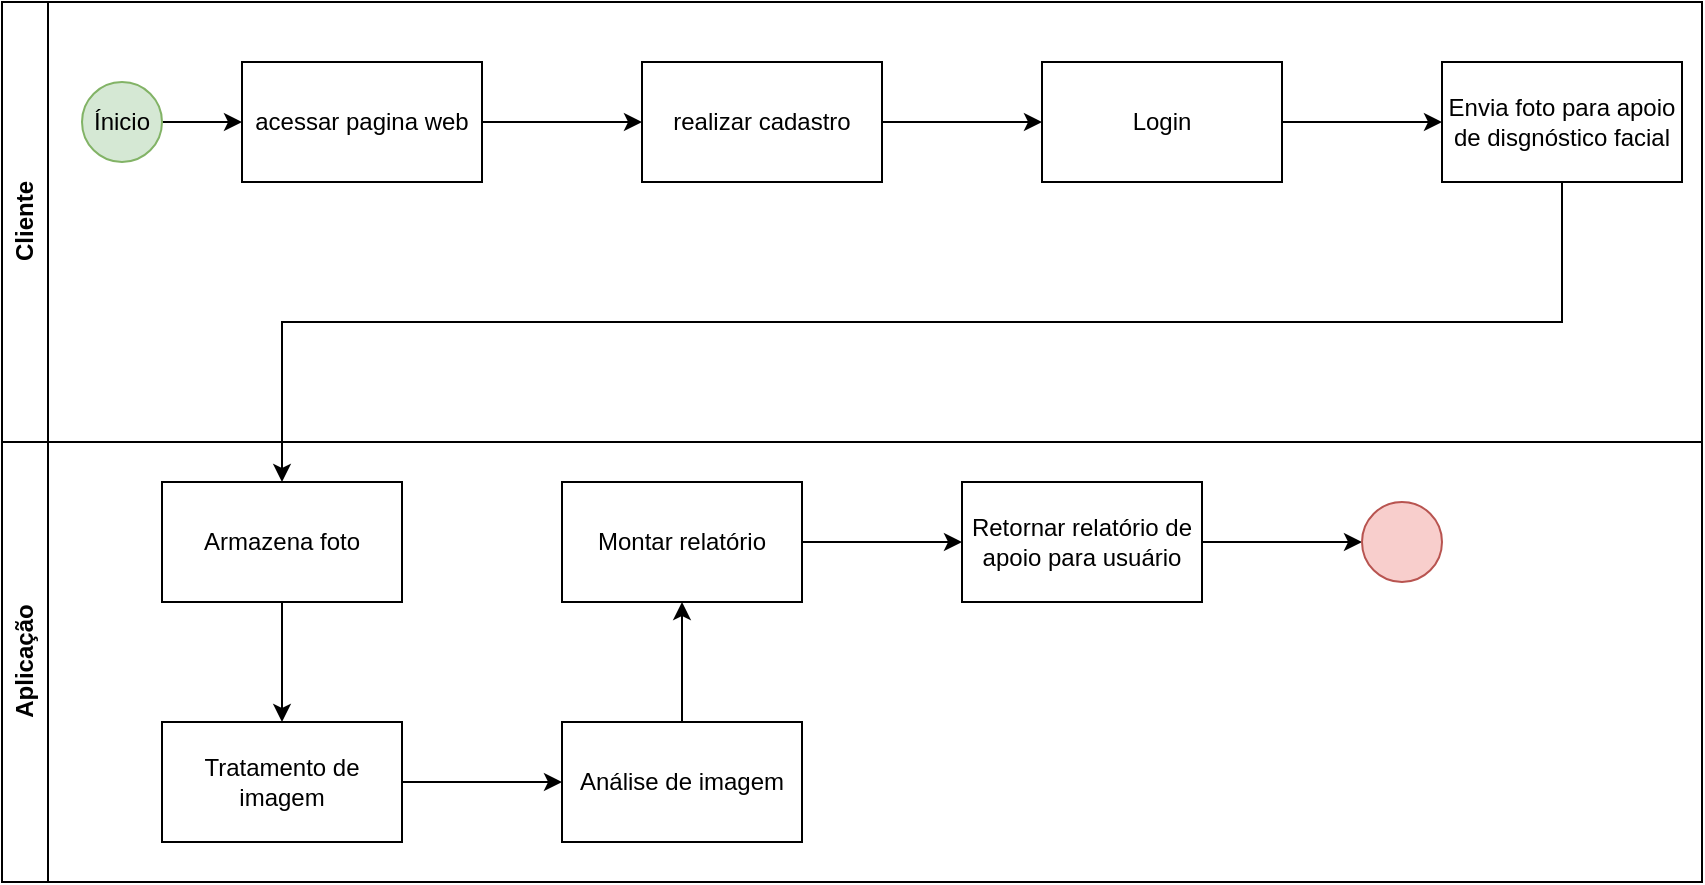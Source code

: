 <mxfile version="24.2.7" type="device">
  <diagram name="Page-1" id="14t1qRnMS6yAmU0yy7X9">
    <mxGraphModel dx="1434" dy="738" grid="1" gridSize="10" guides="1" tooltips="1" connect="1" arrows="1" fold="1" page="1" pageScale="1" pageWidth="850" pageHeight="1100" math="0" shadow="0">
      <root>
        <mxCell id="0" />
        <mxCell id="1" parent="0" />
        <mxCell id="Jrv7y6GAex2TZFwnVSJi-3" value="" style="edgeStyle=orthogonalEdgeStyle;rounded=0;orthogonalLoop=1;jettySize=auto;html=1;" parent="1" source="Jrv7y6GAex2TZFwnVSJi-1" target="Jrv7y6GAex2TZFwnVSJi-2" edge="1">
          <mxGeometry relative="1" as="geometry" />
        </mxCell>
        <mxCell id="Jrv7y6GAex2TZFwnVSJi-1" value="Ínicio" style="ellipse;whiteSpace=wrap;html=1;aspect=fixed;fillColor=#d5e8d4;strokeColor=#82b366;" parent="1" vertex="1">
          <mxGeometry x="40" y="40" width="40" height="40" as="geometry" />
        </mxCell>
        <mxCell id="Jrv7y6GAex2TZFwnVSJi-6" value="" style="edgeStyle=orthogonalEdgeStyle;rounded=0;orthogonalLoop=1;jettySize=auto;html=1;" parent="1" source="Jrv7y6GAex2TZFwnVSJi-2" target="Jrv7y6GAex2TZFwnVSJi-5" edge="1">
          <mxGeometry relative="1" as="geometry" />
        </mxCell>
        <mxCell id="Jrv7y6GAex2TZFwnVSJi-2" value="acessar pagina web" style="whiteSpace=wrap;html=1;" parent="1" vertex="1">
          <mxGeometry x="120" y="30" width="120" height="60" as="geometry" />
        </mxCell>
        <mxCell id="Jrv7y6GAex2TZFwnVSJi-4" value="Cliente" style="swimlane;horizontal=0;whiteSpace=wrap;html=1;" parent="1" vertex="1">
          <mxGeometry width="850" height="220" as="geometry" />
        </mxCell>
        <mxCell id="Jrv7y6GAex2TZFwnVSJi-11" value="" style="edgeStyle=orthogonalEdgeStyle;rounded=0;orthogonalLoop=1;jettySize=auto;html=1;" parent="Jrv7y6GAex2TZFwnVSJi-4" source="Jrv7y6GAex2TZFwnVSJi-5" target="Jrv7y6GAex2TZFwnVSJi-10" edge="1">
          <mxGeometry relative="1" as="geometry" />
        </mxCell>
        <mxCell id="Jrv7y6GAex2TZFwnVSJi-5" value="realizar cadastro" style="whiteSpace=wrap;html=1;" parent="Jrv7y6GAex2TZFwnVSJi-4" vertex="1">
          <mxGeometry x="320" y="30" width="120" height="60" as="geometry" />
        </mxCell>
        <mxCell id="Jrv7y6GAex2TZFwnVSJi-13" value="" style="edgeStyle=orthogonalEdgeStyle;rounded=0;orthogonalLoop=1;jettySize=auto;html=1;" parent="Jrv7y6GAex2TZFwnVSJi-4" source="Jrv7y6GAex2TZFwnVSJi-10" target="Jrv7y6GAex2TZFwnVSJi-12" edge="1">
          <mxGeometry relative="1" as="geometry" />
        </mxCell>
        <mxCell id="Jrv7y6GAex2TZFwnVSJi-10" value="Login" style="whiteSpace=wrap;html=1;" parent="Jrv7y6GAex2TZFwnVSJi-4" vertex="1">
          <mxGeometry x="520" y="30" width="120" height="60" as="geometry" />
        </mxCell>
        <mxCell id="Jrv7y6GAex2TZFwnVSJi-12" value="Envia foto para apoio de disgnóstico facial" style="whiteSpace=wrap;html=1;" parent="Jrv7y6GAex2TZFwnVSJi-4" vertex="1">
          <mxGeometry x="720" y="30" width="120" height="60" as="geometry" />
        </mxCell>
        <mxCell id="Jrv7y6GAex2TZFwnVSJi-16" value="Aplicação" style="swimlane;horizontal=0;whiteSpace=wrap;html=1;" parent="1" vertex="1">
          <mxGeometry y="220" width="850" height="220" as="geometry" />
        </mxCell>
        <mxCell id="Jrv7y6GAex2TZFwnVSJi-27" value="" style="edgeStyle=orthogonalEdgeStyle;rounded=0;orthogonalLoop=1;jettySize=auto;html=1;" parent="Jrv7y6GAex2TZFwnVSJi-16" source="Jrv7y6GAex2TZFwnVSJi-23" target="Jrv7y6GAex2TZFwnVSJi-26" edge="1">
          <mxGeometry relative="1" as="geometry" />
        </mxCell>
        <mxCell id="Jrv7y6GAex2TZFwnVSJi-23" value="Armazena foto" style="whiteSpace=wrap;html=1;" parent="Jrv7y6GAex2TZFwnVSJi-16" vertex="1">
          <mxGeometry x="80" y="20" width="120" height="60" as="geometry" />
        </mxCell>
        <mxCell id="Jrv7y6GAex2TZFwnVSJi-29" value="" style="edgeStyle=orthogonalEdgeStyle;rounded=0;orthogonalLoop=1;jettySize=auto;html=1;" parent="Jrv7y6GAex2TZFwnVSJi-16" source="Jrv7y6GAex2TZFwnVSJi-26" target="Jrv7y6GAex2TZFwnVSJi-28" edge="1">
          <mxGeometry relative="1" as="geometry" />
        </mxCell>
        <mxCell id="Jrv7y6GAex2TZFwnVSJi-26" value="Tratamento de imagem" style="whiteSpace=wrap;html=1;" parent="Jrv7y6GAex2TZFwnVSJi-16" vertex="1">
          <mxGeometry x="80" y="140" width="120" height="60" as="geometry" />
        </mxCell>
        <mxCell id="Jrv7y6GAex2TZFwnVSJi-31" value="" style="edgeStyle=orthogonalEdgeStyle;rounded=0;orthogonalLoop=1;jettySize=auto;html=1;" parent="Jrv7y6GAex2TZFwnVSJi-16" source="Jrv7y6GAex2TZFwnVSJi-28" target="Jrv7y6GAex2TZFwnVSJi-30" edge="1">
          <mxGeometry relative="1" as="geometry" />
        </mxCell>
        <mxCell id="Jrv7y6GAex2TZFwnVSJi-28" value="Análise de imagem" style="whiteSpace=wrap;html=1;" parent="Jrv7y6GAex2TZFwnVSJi-16" vertex="1">
          <mxGeometry x="280" y="140" width="120" height="60" as="geometry" />
        </mxCell>
        <mxCell id="Jrv7y6GAex2TZFwnVSJi-33" value="" style="edgeStyle=orthogonalEdgeStyle;rounded=0;orthogonalLoop=1;jettySize=auto;html=1;" parent="Jrv7y6GAex2TZFwnVSJi-16" source="Jrv7y6GAex2TZFwnVSJi-30" target="Jrv7y6GAex2TZFwnVSJi-32" edge="1">
          <mxGeometry relative="1" as="geometry" />
        </mxCell>
        <mxCell id="Jrv7y6GAex2TZFwnVSJi-30" value="Montar relatório" style="whiteSpace=wrap;html=1;" parent="Jrv7y6GAex2TZFwnVSJi-16" vertex="1">
          <mxGeometry x="280" y="20" width="120" height="60" as="geometry" />
        </mxCell>
        <mxCell id="Jrv7y6GAex2TZFwnVSJi-35" value="" style="edgeStyle=orthogonalEdgeStyle;rounded=0;orthogonalLoop=1;jettySize=auto;html=1;" parent="Jrv7y6GAex2TZFwnVSJi-16" source="Jrv7y6GAex2TZFwnVSJi-32" target="Jrv7y6GAex2TZFwnVSJi-34" edge="1">
          <mxGeometry relative="1" as="geometry" />
        </mxCell>
        <mxCell id="Jrv7y6GAex2TZFwnVSJi-32" value="Retornar relatório de apoio para usuário" style="whiteSpace=wrap;html=1;" parent="Jrv7y6GAex2TZFwnVSJi-16" vertex="1">
          <mxGeometry x="480" y="20" width="120" height="60" as="geometry" />
        </mxCell>
        <mxCell id="Jrv7y6GAex2TZFwnVSJi-34" value="" style="ellipse;whiteSpace=wrap;html=1;fillColor=#f8cecc;strokeColor=#b85450;" parent="Jrv7y6GAex2TZFwnVSJi-16" vertex="1">
          <mxGeometry x="680" y="30" width="40" height="40" as="geometry" />
        </mxCell>
        <mxCell id="Jrv7y6GAex2TZFwnVSJi-25" style="edgeStyle=orthogonalEdgeStyle;rounded=0;orthogonalLoop=1;jettySize=auto;html=1;entryX=0.5;entryY=0;entryDx=0;entryDy=0;" parent="1" source="Jrv7y6GAex2TZFwnVSJi-12" target="Jrv7y6GAex2TZFwnVSJi-23" edge="1">
          <mxGeometry relative="1" as="geometry">
            <Array as="points">
              <mxPoint x="780" y="160" />
              <mxPoint x="140" y="160" />
            </Array>
          </mxGeometry>
        </mxCell>
      </root>
    </mxGraphModel>
  </diagram>
</mxfile>
